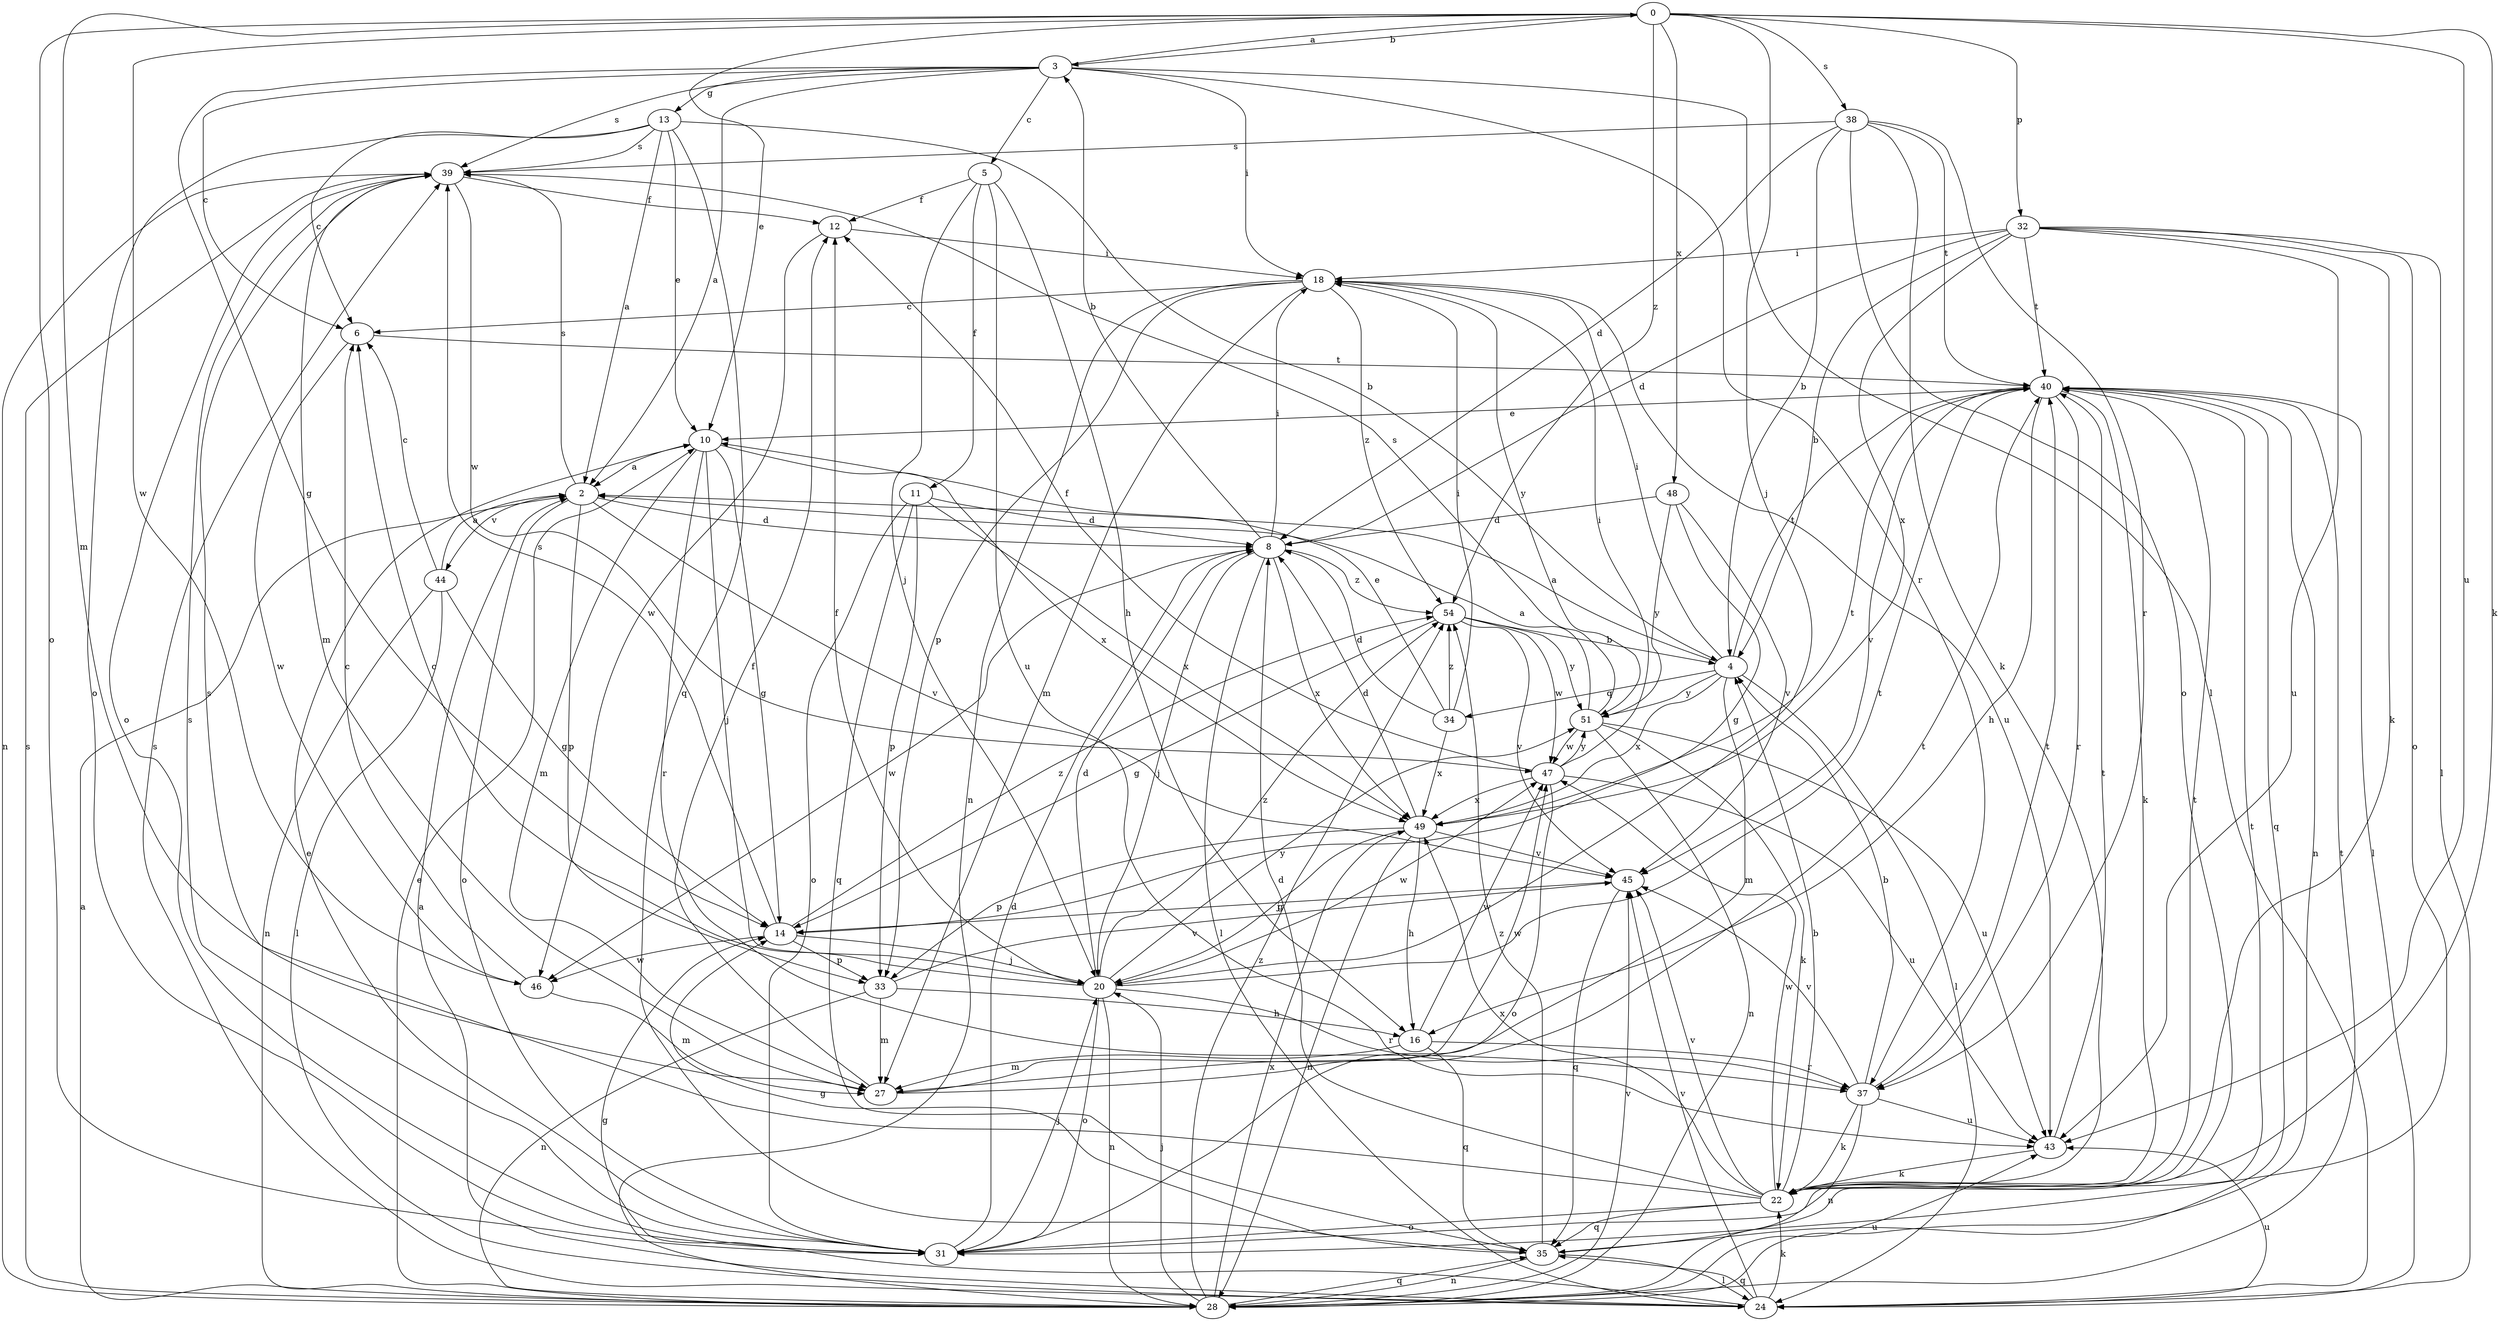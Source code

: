 strict digraph  {
0;
2;
3;
4;
5;
6;
8;
10;
11;
12;
13;
14;
16;
18;
20;
22;
24;
27;
28;
31;
32;
33;
34;
35;
37;
38;
39;
40;
43;
44;
45;
46;
47;
48;
49;
51;
54;
0 -> 3  [label=b];
0 -> 10  [label=e];
0 -> 20  [label=j];
0 -> 22  [label=k];
0 -> 27  [label=m];
0 -> 31  [label=o];
0 -> 32  [label=p];
0 -> 38  [label=s];
0 -> 43  [label=u];
0 -> 46  [label=w];
0 -> 48  [label=x];
0 -> 54  [label=z];
2 -> 8  [label=d];
2 -> 31  [label=o];
2 -> 33  [label=p];
2 -> 39  [label=s];
2 -> 44  [label=v];
2 -> 45  [label=v];
3 -> 0  [label=a];
3 -> 2  [label=a];
3 -> 5  [label=c];
3 -> 6  [label=c];
3 -> 13  [label=g];
3 -> 14  [label=g];
3 -> 18  [label=i];
3 -> 24  [label=l];
3 -> 37  [label=r];
3 -> 39  [label=s];
4 -> 2  [label=a];
4 -> 18  [label=i];
4 -> 24  [label=l];
4 -> 27  [label=m];
4 -> 34  [label=q];
4 -> 40  [label=t];
4 -> 49  [label=x];
4 -> 51  [label=y];
5 -> 11  [label=f];
5 -> 12  [label=f];
5 -> 16  [label=h];
5 -> 20  [label=j];
5 -> 43  [label=u];
6 -> 40  [label=t];
6 -> 46  [label=w];
8 -> 3  [label=b];
8 -> 18  [label=i];
8 -> 20  [label=j];
8 -> 24  [label=l];
8 -> 46  [label=w];
8 -> 49  [label=x];
8 -> 54  [label=z];
10 -> 2  [label=a];
10 -> 14  [label=g];
10 -> 20  [label=j];
10 -> 27  [label=m];
10 -> 37  [label=r];
10 -> 49  [label=x];
11 -> 8  [label=d];
11 -> 31  [label=o];
11 -> 33  [label=p];
11 -> 35  [label=q];
11 -> 49  [label=x];
12 -> 18  [label=i];
12 -> 46  [label=w];
13 -> 2  [label=a];
13 -> 4  [label=b];
13 -> 6  [label=c];
13 -> 10  [label=e];
13 -> 31  [label=o];
13 -> 35  [label=q];
13 -> 39  [label=s];
14 -> 20  [label=j];
14 -> 33  [label=p];
14 -> 39  [label=s];
14 -> 46  [label=w];
14 -> 54  [label=z];
16 -> 27  [label=m];
16 -> 35  [label=q];
16 -> 37  [label=r];
16 -> 47  [label=w];
18 -> 6  [label=c];
18 -> 27  [label=m];
18 -> 28  [label=n];
18 -> 33  [label=p];
18 -> 43  [label=u];
18 -> 51  [label=y];
18 -> 54  [label=z];
20 -> 6  [label=c];
20 -> 8  [label=d];
20 -> 12  [label=f];
20 -> 28  [label=n];
20 -> 31  [label=o];
20 -> 37  [label=r];
20 -> 40  [label=t];
20 -> 47  [label=w];
20 -> 51  [label=y];
20 -> 54  [label=z];
22 -> 4  [label=b];
22 -> 8  [label=d];
22 -> 31  [label=o];
22 -> 35  [label=q];
22 -> 39  [label=s];
22 -> 40  [label=t];
22 -> 45  [label=v];
22 -> 47  [label=w];
22 -> 49  [label=x];
24 -> 2  [label=a];
24 -> 14  [label=g];
24 -> 22  [label=k];
24 -> 35  [label=q];
24 -> 39  [label=s];
24 -> 43  [label=u];
24 -> 45  [label=v];
27 -> 12  [label=f];
27 -> 40  [label=t];
27 -> 47  [label=w];
28 -> 2  [label=a];
28 -> 10  [label=e];
28 -> 20  [label=j];
28 -> 35  [label=q];
28 -> 39  [label=s];
28 -> 40  [label=t];
28 -> 43  [label=u];
28 -> 45  [label=v];
28 -> 49  [label=x];
28 -> 54  [label=z];
31 -> 8  [label=d];
31 -> 10  [label=e];
31 -> 20  [label=j];
31 -> 39  [label=s];
32 -> 4  [label=b];
32 -> 8  [label=d];
32 -> 18  [label=i];
32 -> 22  [label=k];
32 -> 24  [label=l];
32 -> 31  [label=o];
32 -> 40  [label=t];
32 -> 43  [label=u];
32 -> 49  [label=x];
33 -> 16  [label=h];
33 -> 27  [label=m];
33 -> 28  [label=n];
33 -> 45  [label=v];
34 -> 8  [label=d];
34 -> 10  [label=e];
34 -> 18  [label=i];
34 -> 49  [label=x];
34 -> 54  [label=z];
35 -> 14  [label=g];
35 -> 24  [label=l];
35 -> 28  [label=n];
35 -> 40  [label=t];
35 -> 54  [label=z];
37 -> 4  [label=b];
37 -> 22  [label=k];
37 -> 28  [label=n];
37 -> 40  [label=t];
37 -> 43  [label=u];
37 -> 45  [label=v];
38 -> 4  [label=b];
38 -> 8  [label=d];
38 -> 22  [label=k];
38 -> 31  [label=o];
38 -> 37  [label=r];
38 -> 39  [label=s];
38 -> 40  [label=t];
39 -> 12  [label=f];
39 -> 27  [label=m];
39 -> 28  [label=n];
39 -> 31  [label=o];
39 -> 47  [label=w];
40 -> 10  [label=e];
40 -> 16  [label=h];
40 -> 22  [label=k];
40 -> 24  [label=l];
40 -> 28  [label=n];
40 -> 35  [label=q];
40 -> 37  [label=r];
40 -> 45  [label=v];
43 -> 22  [label=k];
43 -> 40  [label=t];
44 -> 2  [label=a];
44 -> 6  [label=c];
44 -> 14  [label=g];
44 -> 24  [label=l];
44 -> 28  [label=n];
45 -> 14  [label=g];
45 -> 35  [label=q];
46 -> 6  [label=c];
46 -> 27  [label=m];
47 -> 12  [label=f];
47 -> 18  [label=i];
47 -> 31  [label=o];
47 -> 43  [label=u];
47 -> 49  [label=x];
47 -> 51  [label=y];
48 -> 8  [label=d];
48 -> 14  [label=g];
48 -> 45  [label=v];
48 -> 51  [label=y];
49 -> 8  [label=d];
49 -> 16  [label=h];
49 -> 20  [label=j];
49 -> 28  [label=n];
49 -> 33  [label=p];
49 -> 40  [label=t];
49 -> 45  [label=v];
51 -> 2  [label=a];
51 -> 22  [label=k];
51 -> 28  [label=n];
51 -> 39  [label=s];
51 -> 43  [label=u];
51 -> 47  [label=w];
54 -> 4  [label=b];
54 -> 14  [label=g];
54 -> 45  [label=v];
54 -> 47  [label=w];
54 -> 51  [label=y];
}
